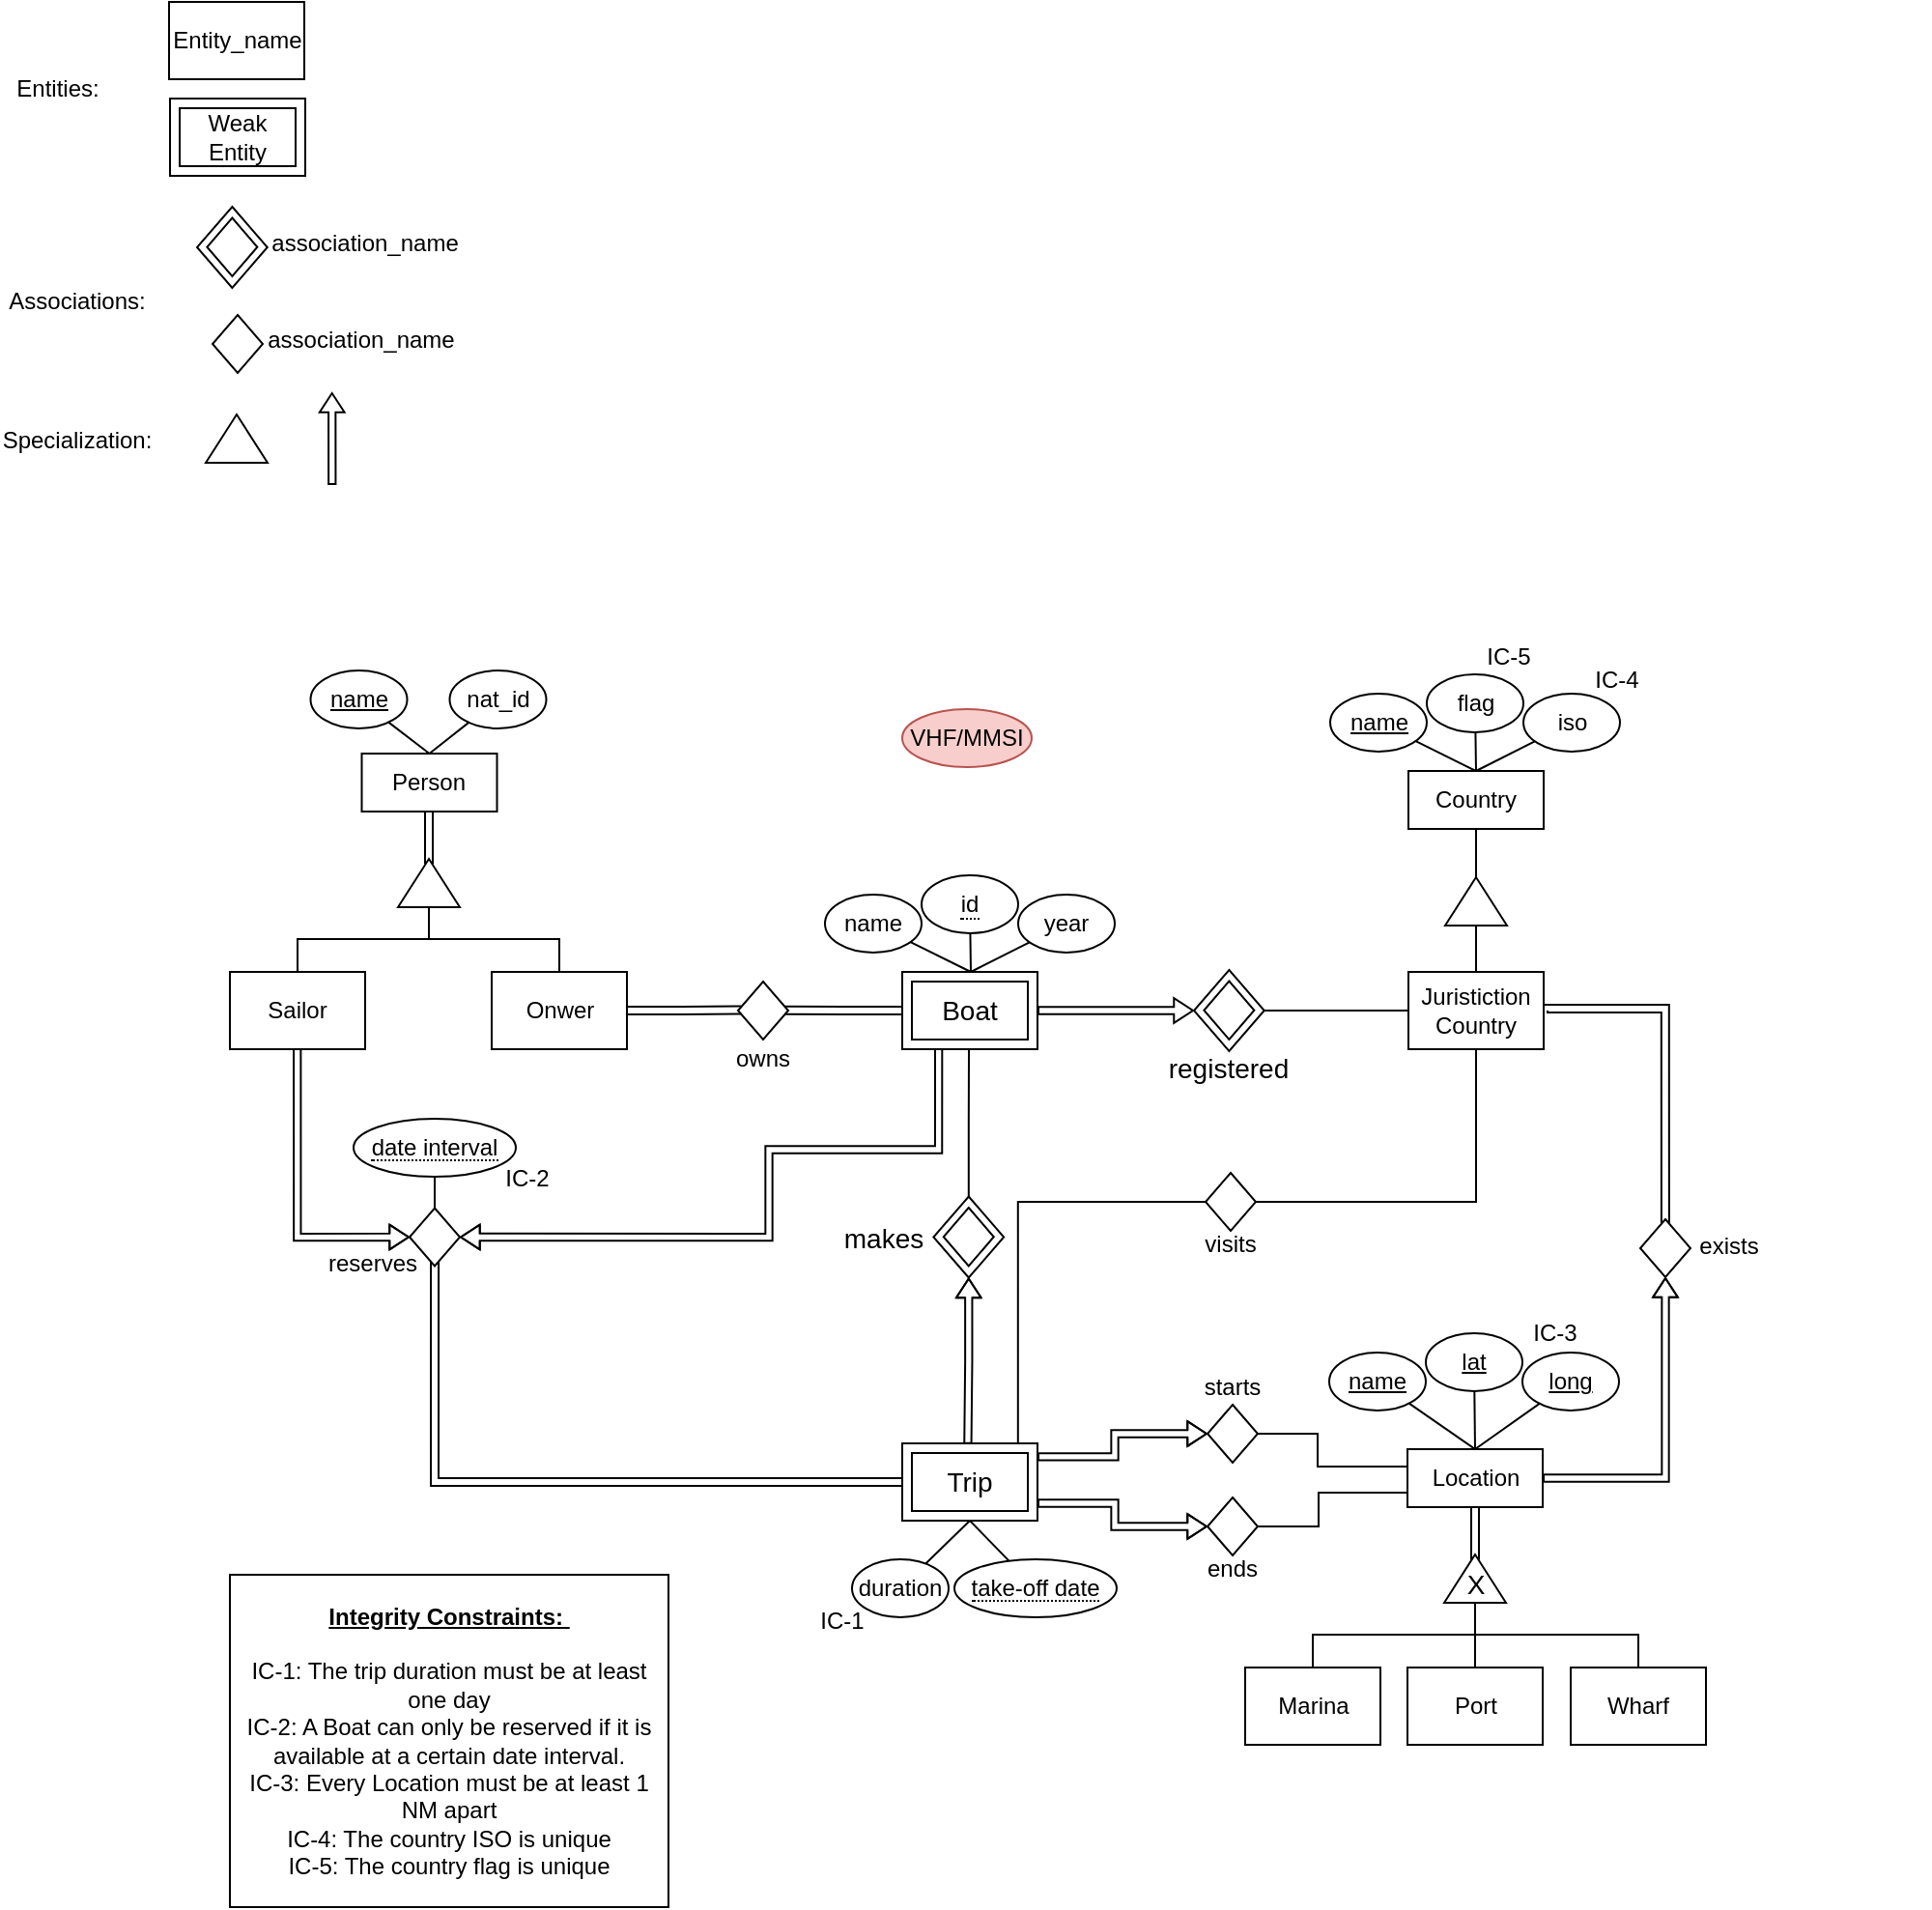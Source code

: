 <mxfile version="15.9.4" type="device"><diagram id="mtO8EmzBldFPsHvV7_26" name="EA-Model"><mxGraphModel dx="1980" dy="1777" grid="1" gridSize="4" guides="1" tooltips="1" connect="1" arrows="1" fold="1" page="1" pageScale="1" pageWidth="827" pageHeight="1169" math="0" shadow="0"><root><mxCell id="0"/><mxCell id="1" parent="0"/><mxCell id="zJxWmI2F3YD3vHhMLD6m-50" value="" style="group;rounded=1;" parent="1" vertex="1" connectable="0"><mxGeometry x="20.0" y="-30" width="130" height="36" as="geometry"/></mxCell><mxCell id="zJxWmI2F3YD3vHhMLD6m-48" value="" style="rhombus;whiteSpace=wrap;html=1;fillColor=none;container=0;rounded=0;" parent="zJxWmI2F3YD3vHhMLD6m-50" vertex="1"><mxGeometry y="2" width="26" height="30" as="geometry"/></mxCell><mxCell id="zJxWmI2F3YD3vHhMLD6m-49" value="association_name" style="text;html=1;strokeColor=none;fillColor=none;align=center;verticalAlign=middle;whiteSpace=wrap;rounded=0;container=0;" parent="zJxWmI2F3YD3vHhMLD6m-50" vertex="1"><mxGeometry x="24.0" width="106" height="30" as="geometry"/></mxCell><mxCell id="zJxWmI2F3YD3vHhMLD6m-51" value="" style="group" parent="1" vertex="1" connectable="0"><mxGeometry x="14.81" y="-85.75" width="135.19" height="47.5" as="geometry"/></mxCell><mxCell id="zJxWmI2F3YD3vHhMLD6m-42" value="" style="rhombus;whiteSpace=wrap;html=1;fillColor=none;container=0;" parent="zJxWmI2F3YD3vHhMLD6m-51" vertex="1"><mxGeometry x="-2.81" y="1.75" width="36.39" height="42" as="geometry"/></mxCell><mxCell id="zJxWmI2F3YD3vHhMLD6m-29" value="" style="rhombus;whiteSpace=wrap;html=1;fillColor=none;container=0;" parent="zJxWmI2F3YD3vHhMLD6m-51" vertex="1"><mxGeometry x="2.38" y="7.5" width="26" height="30.25" as="geometry"/></mxCell><mxCell id="zJxWmI2F3YD3vHhMLD6m-30" value="association_name" style="text;html=1;strokeColor=none;fillColor=none;align=center;verticalAlign=middle;whiteSpace=wrap;rounded=0;container=0;" parent="zJxWmI2F3YD3vHhMLD6m-51" vertex="1"><mxGeometry x="37.19" y="5.75" width="94" height="30" as="geometry"/></mxCell><mxCell id="zJxWmI2F3YD3vHhMLD6m-53" value="" style="triangle;whiteSpace=wrap;html=1;rotation=-90;" parent="1" vertex="1"><mxGeometry x="20" y="20" width="25" height="32" as="geometry"/></mxCell><mxCell id="zJxWmI2F3YD3vHhMLD6m-54" value="Specialization:" style="text;html=1;strokeColor=none;fillColor=none;align=center;verticalAlign=middle;whiteSpace=wrap;rounded=0;shadow=0;sketch=0;" parent="1" vertex="1"><mxGeometry x="-80" y="22" width="60" height="30" as="geometry"/></mxCell><mxCell id="zJxWmI2F3YD3vHhMLD6m-55" value="Associations:" style="text;html=1;strokeColor=none;fillColor=none;align=center;verticalAlign=middle;whiteSpace=wrap;rounded=0;shadow=0;sketch=0;" parent="1" vertex="1"><mxGeometry x="-80" y="-50" width="60" height="30" as="geometry"/></mxCell><mxCell id="zJxWmI2F3YD3vHhMLD6m-57" value="Entity_name" style="rounded=0;whiteSpace=wrap;html=1;fontColor=#000000;fillColor=default;strokeWidth=1;" parent="1" vertex="1"><mxGeometry x="-2.5" y="-190" width="70" height="40" as="geometry"/></mxCell><mxCell id="zJxWmI2F3YD3vHhMLD6m-60" value="" style="group" parent="1" vertex="1" connectable="0"><mxGeometry x="-2" y="-140" width="70" height="40" as="geometry"/></mxCell><mxCell id="zJxWmI2F3YD3vHhMLD6m-58" value="" style="rounded=0;whiteSpace=wrap;html=1;fontColor=#000000;fillColor=default;strokeWidth=1;" parent="zJxWmI2F3YD3vHhMLD6m-60" vertex="1"><mxGeometry width="70" height="40" as="geometry"/></mxCell><mxCell id="zJxWmI2F3YD3vHhMLD6m-59" value="&lt;span&gt;Weak&lt;br&gt;Entity&lt;br&gt;&lt;/span&gt;" style="rounded=0;whiteSpace=wrap;html=1;fontColor=#000000;fillColor=default;strokeWidth=1;" parent="zJxWmI2F3YD3vHhMLD6m-60" vertex="1"><mxGeometry x="5" y="5" width="60" height="30" as="geometry"/></mxCell><mxCell id="zJxWmI2F3YD3vHhMLD6m-61" value="Entities:" style="text;html=1;strokeColor=none;fillColor=none;align=center;verticalAlign=middle;whiteSpace=wrap;rounded=0;shadow=0;sketch=0;" parent="1" vertex="1"><mxGeometry x="-90" y="-160" width="60" height="30" as="geometry"/></mxCell><mxCell id="zJxWmI2F3YD3vHhMLD6m-65" value="" style="edgeStyle=orthogonalEdgeStyle;rounded=0;orthogonalLoop=1;jettySize=auto;html=1;fontColor=#000000;startArrow=block;startFill=0;endArrow=none;endFill=0;shape=flexArrow;endWidth=14.912;endSize=2.42;width=3.649;startSize=2.956;sourcePerimeterSpacing=0;startWidth=8.221;ignoreEdge=0;shadow=0;sketch=0;sourcePortConstraint=none;targetPortConstraint=none;orthogonal=0;anchorPointDirection=0;" parent="1" edge="1"><mxGeometry relative="1" as="geometry"><mxPoint x="81.85" y="12" as="sourcePoint"/><mxPoint x="81.86" y="60.0" as="targetPoint"/><Array as="points"><mxPoint x="81.6" y="59.9"/></Array></mxGeometry></mxCell><mxCell id="zJxWmI2F3YD3vHhMLD6m-106" value="" style="edgeStyle=orthogonalEdgeStyle;rounded=0;orthogonalLoop=1;jettySize=auto;html=1;fontColor=#000000;startArrow=block;startFill=0;endArrow=none;endFill=0;shape=flexArrow;endWidth=14.912;endSize=2.42;width=3.649;startSize=2.956;sourcePerimeterSpacing=0;startWidth=8.221;ignoreEdge=0;shadow=0;sketch=0;sourcePortConstraint=none;targetPortConstraint=none;orthogonal=0;anchorPointDirection=0;entryX=1;entryY=0.5;entryDx=0;entryDy=0;exitX=0.5;exitY=1;exitDx=0;exitDy=0;" parent="1" source="zJxWmI2F3YD3vHhMLD6m-108" target="zJxWmI2F3YD3vHhMLD6m-92" edge="1"><mxGeometry relative="1" as="geometry"><mxPoint x="772" y="486" as="sourcePoint"/><mxPoint x="772.011" y="609.0" as="targetPoint"/><Array as="points"><mxPoint x="772" y="482"/><mxPoint x="772" y="609"/></Array></mxGeometry></mxCell><mxCell id="zJxWmI2F3YD3vHhMLD6m-107" value="" style="group;rounded=1;shadow=0;sketch=0;strokeColor=none;strokeWidth=1;fillColor=none;gradientColor=none;" parent="1" vertex="1" connectable="0"><mxGeometry x="779" y="438" width="130" height="36" as="geometry"/></mxCell><mxCell id="zJxWmI2F3YD3vHhMLD6m-108" value="" style="rhombus;whiteSpace=wrap;html=1;fillColor=default;container=0;rounded=0;shadow=0;sketch=0;strokeColor=default;strokeWidth=1;" parent="zJxWmI2F3YD3vHhMLD6m-107" vertex="1"><mxGeometry x="-20" y="2" width="26" height="30" as="geometry"/></mxCell><mxCell id="zJxWmI2F3YD3vHhMLD6m-109" value="exists" style="text;html=1;strokeColor=none;fillColor=none;align=center;verticalAlign=middle;whiteSpace=wrap;rounded=0;container=0;shadow=0;sketch=0;" parent="zJxWmI2F3YD3vHhMLD6m-107" vertex="1"><mxGeometry x="-7" y="1" width="66" height="30" as="geometry"/></mxCell><mxCell id="zJxWmI2F3YD3vHhMLD6m-112" value="" style="edgeStyle=orthogonalEdgeStyle;rounded=0;orthogonalLoop=1;jettySize=auto;html=1;fontColor=#000000;startArrow=none;startFill=0;endArrow=none;endFill=0;shape=link;startSize=5;shadow=0;sketch=0;sourcePerimeterSpacing=0;entryX=1;entryY=0.5;entryDx=0;entryDy=0;exitX=0.498;exitY=0.063;exitDx=0;exitDy=0;exitPerimeter=0;" parent="1" source="zJxWmI2F3YD3vHhMLD6m-108" target="zJxWmI2F3YD3vHhMLD6m-33" edge="1"><mxGeometry relative="1" as="geometry"><mxPoint x="772" y="438" as="sourcePoint"/><mxPoint x="718" y="366" as="targetPoint"/><Array as="points"><mxPoint x="772" y="331"/></Array></mxGeometry></mxCell><mxCell id="zJxWmI2F3YD3vHhMLD6m-115" value="" style="group" parent="1" vertex="1" connectable="0"><mxGeometry x="554.5" y="499" width="238.5" height="213" as="geometry"/></mxCell><mxCell id="zJxWmI2F3YD3vHhMLD6m-95" value="" style="group" parent="zJxWmI2F3YD3vHhMLD6m-115" vertex="1" connectable="0"><mxGeometry x="43.5" width="172" height="90" as="geometry"/></mxCell><mxCell id="zJxWmI2F3YD3vHhMLD6m-89" value="&lt;u&gt;long&lt;/u&gt;" style="ellipse;whiteSpace=wrap;html=1;" parent="zJxWmI2F3YD3vHhMLD6m-95" vertex="1"><mxGeometry x="100" y="10" width="50" height="30" as="geometry"/></mxCell><mxCell id="zJxWmI2F3YD3vHhMLD6m-91" value="&lt;u&gt;lat&lt;/u&gt;" style="ellipse;whiteSpace=wrap;html=1;" parent="zJxWmI2F3YD3vHhMLD6m-95" vertex="1"><mxGeometry x="50" width="50" height="30" as="geometry"/></mxCell><mxCell id="zJxWmI2F3YD3vHhMLD6m-92" value="Location" style="rounded=0;whiteSpace=wrap;html=1;" parent="zJxWmI2F3YD3vHhMLD6m-95" vertex="1"><mxGeometry x="40.5" y="60" width="70" height="30" as="geometry"/></mxCell><mxCell id="zJxWmI2F3YD3vHhMLD6m-88" style="edgeStyle=none;rounded=0;orthogonalLoop=1;jettySize=auto;html=1;entryX=0.5;entryY=0;entryDx=0;entryDy=0;endArrow=none;endFill=0;" parent="zJxWmI2F3YD3vHhMLD6m-95" source="zJxWmI2F3YD3vHhMLD6m-89" target="zJxWmI2F3YD3vHhMLD6m-92" edge="1"><mxGeometry relative="1" as="geometry"/></mxCell><mxCell id="zJxWmI2F3YD3vHhMLD6m-90" style="edgeStyle=none;rounded=0;orthogonalLoop=1;jettySize=auto;html=1;entryX=0.5;entryY=0;entryDx=0;entryDy=0;endArrow=none;endFill=0;" parent="zJxWmI2F3YD3vHhMLD6m-95" source="zJxWmI2F3YD3vHhMLD6m-91" target="zJxWmI2F3YD3vHhMLD6m-92" edge="1"><mxGeometry relative="1" as="geometry"/></mxCell><mxCell id="zJxWmI2F3YD3vHhMLD6m-93" style="rounded=0;orthogonalLoop=1;jettySize=auto;html=1;endArrow=none;endFill=0;entryX=0.5;entryY=0;entryDx=0;entryDy=0;" parent="zJxWmI2F3YD3vHhMLD6m-95" source="zJxWmI2F3YD3vHhMLD6m-94" target="zJxWmI2F3YD3vHhMLD6m-92" edge="1"><mxGeometry relative="1" as="geometry"/></mxCell><mxCell id="zJxWmI2F3YD3vHhMLD6m-94" value="&lt;u&gt;name&lt;/u&gt;" style="ellipse;whiteSpace=wrap;html=1;" parent="zJxWmI2F3YD3vHhMLD6m-95" vertex="1"><mxGeometry y="10" width="50" height="30" as="geometry"/></mxCell><mxCell id="zJxWmI2F3YD3vHhMLD6m-110" value="" style="group" parent="zJxWmI2F3YD3vHhMLD6m-95" vertex="1" connectable="0"><mxGeometry x="0.5" y="-341" width="171.5" height="194" as="geometry"/></mxCell><mxCell id="zJxWmI2F3YD3vHhMLD6m-23" value="" style="triangle;whiteSpace=wrap;html=1;rotation=-90;" parent="zJxWmI2F3YD3vHhMLD6m-110" vertex="1"><mxGeometry x="63" y="101.5" width="25" height="32" as="geometry"/></mxCell><mxCell id="zJxWmI2F3YD3vHhMLD6m-33" value="Juristiction Country" style="rounded=0;whiteSpace=wrap;html=1;fontColor=#000000;fillColor=default;allowArrows=1;" parent="zJxWmI2F3YD3vHhMLD6m-110" vertex="1"><mxGeometry x="40.5" y="154" width="70" height="40" as="geometry"/></mxCell><mxCell id="zJxWmI2F3YD3vHhMLD6m-79" style="edgeStyle=none;rounded=0;sketch=0;orthogonalLoop=1;jettySize=auto;html=1;shadow=0;startArrow=none;startFill=0;endArrow=none;endFill=0;sourcePerimeterSpacing=0;" parent="zJxWmI2F3YD3vHhMLD6m-110" source="zJxWmI2F3YD3vHhMLD6m-23" target="zJxWmI2F3YD3vHhMLD6m-33" edge="1"><mxGeometry relative="1" as="geometry"/></mxCell><mxCell id="zJxWmI2F3YD3vHhMLD6m-98" value="" style="group" parent="zJxWmI2F3YD3vHhMLD6m-110" vertex="1" connectable="0"><mxGeometry width="171.5" height="80" as="geometry"/></mxCell><mxCell id="zJxWmI2F3YD3vHhMLD6m-24" value="iso" style="ellipse;whiteSpace=wrap;html=1;" parent="zJxWmI2F3YD3vHhMLD6m-98" vertex="1"><mxGeometry x="100" y="10" width="50" height="30" as="geometry"/></mxCell><mxCell id="zJxWmI2F3YD3vHhMLD6m-25" value="flag" style="ellipse;whiteSpace=wrap;html=1;" parent="zJxWmI2F3YD3vHhMLD6m-98" vertex="1"><mxGeometry x="50" width="50" height="30" as="geometry"/></mxCell><mxCell id="zJxWmI2F3YD3vHhMLD6m-26" value="Country" style="rounded=0;whiteSpace=wrap;html=1;" parent="zJxWmI2F3YD3vHhMLD6m-98" vertex="1"><mxGeometry x="40.5" y="50" width="70" height="30" as="geometry"/></mxCell><mxCell id="zJxWmI2F3YD3vHhMLD6m-38" style="edgeStyle=none;rounded=0;orthogonalLoop=1;jettySize=auto;html=1;entryX=0.5;entryY=0;entryDx=0;entryDy=0;endArrow=none;endFill=0;" parent="zJxWmI2F3YD3vHhMLD6m-98" source="zJxWmI2F3YD3vHhMLD6m-24" target="zJxWmI2F3YD3vHhMLD6m-26" edge="1"><mxGeometry relative="1" as="geometry"/></mxCell><mxCell id="zJxWmI2F3YD3vHhMLD6m-37" style="edgeStyle=none;rounded=0;orthogonalLoop=1;jettySize=auto;html=1;entryX=0.5;entryY=0;entryDx=0;entryDy=0;endArrow=none;endFill=0;" parent="zJxWmI2F3YD3vHhMLD6m-98" source="zJxWmI2F3YD3vHhMLD6m-25" target="zJxWmI2F3YD3vHhMLD6m-26" edge="1"><mxGeometry relative="1" as="geometry"/></mxCell><mxCell id="zJxWmI2F3YD3vHhMLD6m-36" style="rounded=0;orthogonalLoop=1;jettySize=auto;html=1;endArrow=none;endFill=0;entryX=0.5;entryY=0;entryDx=0;entryDy=0;" parent="zJxWmI2F3YD3vHhMLD6m-98" source="zJxWmI2F3YD3vHhMLD6m-34" target="zJxWmI2F3YD3vHhMLD6m-26" edge="1"><mxGeometry relative="1" as="geometry"/></mxCell><mxCell id="zJxWmI2F3YD3vHhMLD6m-34" value="&lt;u&gt;name&lt;/u&gt;" style="ellipse;whiteSpace=wrap;html=1;" parent="zJxWmI2F3YD3vHhMLD6m-98" vertex="1"><mxGeometry y="10" width="50" height="30" as="geometry"/></mxCell><mxCell id="T82zshx75YJD7q8zzaBY-8" value="IC-4" style="text;html=1;strokeColor=none;fillColor=none;align=center;verticalAlign=middle;whiteSpace=wrap;rounded=0;fontColor=#000000;" vertex="1" parent="zJxWmI2F3YD3vHhMLD6m-98"><mxGeometry x="125.5" y="-12" width="46" height="30" as="geometry"/></mxCell><mxCell id="zJxWmI2F3YD3vHhMLD6m-22" style="edgeStyle=orthogonalEdgeStyle;rounded=0;orthogonalLoop=1;jettySize=auto;html=1;exitX=1;exitY=0.5;exitDx=0;exitDy=0;fontColor=#000000;startArrow=none;startFill=0;endArrow=none;endFill=0;" parent="zJxWmI2F3YD3vHhMLD6m-110" source="zJxWmI2F3YD3vHhMLD6m-23" target="zJxWmI2F3YD3vHhMLD6m-26" edge="1"><mxGeometry relative="1" as="geometry"/></mxCell><mxCell id="zJxWmI2F3YD3vHhMLD6m-2" value="IC-3" style="text;html=1;strokeColor=none;fillColor=none;align=center;verticalAlign=middle;whiteSpace=wrap;rounded=0;fontColor=#000000;" parent="zJxWmI2F3YD3vHhMLD6m-95" vertex="1"><mxGeometry x="94" y="-15" width="46" height="30" as="geometry"/></mxCell><mxCell id="zJxWmI2F3YD3vHhMLD6m-99" value="Marina" style="rounded=0;whiteSpace=wrap;html=1;fontColor=#000000;fillColor=default;strokeWidth=1;shadow=0;sketch=0;" parent="zJxWmI2F3YD3vHhMLD6m-115" vertex="1"><mxGeometry y="173" width="70" height="40" as="geometry"/></mxCell><mxCell id="zJxWmI2F3YD3vHhMLD6m-100" value="Port" style="rounded=0;whiteSpace=wrap;html=1;fontColor=#000000;fillColor=default;strokeWidth=1;shadow=0;sketch=0;" parent="zJxWmI2F3YD3vHhMLD6m-115" vertex="1"><mxGeometry x="84" y="173" width="70" height="40" as="geometry"/></mxCell><mxCell id="zJxWmI2F3YD3vHhMLD6m-101" value="Wharf" style="rounded=0;whiteSpace=wrap;html=1;fontColor=#000000;fillColor=default;strokeWidth=1;shadow=0;sketch=0;" parent="zJxWmI2F3YD3vHhMLD6m-115" vertex="1"><mxGeometry x="168.5" y="173" width="70" height="40" as="geometry"/></mxCell><mxCell id="zJxWmI2F3YD3vHhMLD6m-114" value="" style="group" parent="zJxWmI2F3YD3vHhMLD6m-115" vertex="1" connectable="0"><mxGeometry x="89" y="114.5" width="60" height="30.5" as="geometry"/></mxCell><mxCell id="zJxWmI2F3YD3vHhMLD6m-96" value="&lt;p style=&quot;line-height: 0&quot;&gt;&lt;br&gt;&lt;/p&gt;" style="triangle;whiteSpace=wrap;html=1;rotation=-90;rounded=0;shadow=0;sketch=0;strokeWidth=1;fillColor=default;gradientColor=none;strokeColor=default;portConstraintRotation=1;snapToPoint=1;" parent="zJxWmI2F3YD3vHhMLD6m-114" vertex="1"><mxGeometry x="17.5" y="-3.5" width="25" height="32" as="geometry"/></mxCell><mxCell id="zJxWmI2F3YD3vHhMLD6m-113" value="&lt;font style=&quot;font-size: 14px&quot;&gt;X&lt;/font&gt;" style="text;html=1;strokeColor=none;fillColor=none;align=center;verticalAlign=middle;whiteSpace=wrap;rounded=0;shadow=0;sketch=0;" parent="zJxWmI2F3YD3vHhMLD6m-114" vertex="1"><mxGeometry y="0.5" width="60" height="30" as="geometry"/></mxCell><mxCell id="zJxWmI2F3YD3vHhMLD6m-10" style="edgeStyle=orthogonalEdgeStyle;rounded=0;orthogonalLoop=1;jettySize=auto;html=1;exitX=0.888;exitY=0.5;exitDx=0;exitDy=0;entryX=0.5;entryY=1;entryDx=0;entryDy=0;fontColor=#000000;startArrow=none;startFill=0;endArrow=none;endFill=0;shape=link;exitPerimeter=0;" parent="zJxWmI2F3YD3vHhMLD6m-115" source="zJxWmI2F3YD3vHhMLD6m-96" target="zJxWmI2F3YD3vHhMLD6m-92" edge="1"><mxGeometry relative="1" as="geometry"><mxPoint x="118.5" y="152.5" as="sourcePoint"/><mxPoint x="121.5" y="90" as="targetPoint"/></mxGeometry></mxCell><mxCell id="zJxWmI2F3YD3vHhMLD6m-105" style="edgeStyle=orthogonalEdgeStyle;rounded=0;sketch=0;orthogonalLoop=1;jettySize=auto;html=1;shadow=0;startArrow=none;startFill=0;endArrow=none;endFill=0;sourcePerimeterSpacing=0;entryX=0;entryY=0.5;entryDx=0;entryDy=0;" parent="zJxWmI2F3YD3vHhMLD6m-115" source="zJxWmI2F3YD3vHhMLD6m-99" target="zJxWmI2F3YD3vHhMLD6m-96" edge="1"><mxGeometry relative="1" as="geometry"><mxPoint x="115.5" y="144" as="targetPoint"/><Array as="points"><mxPoint x="35.5" y="156"/><mxPoint x="119.5" y="156"/></Array></mxGeometry></mxCell><mxCell id="zJxWmI2F3YD3vHhMLD6m-103" style="edgeStyle=none;rounded=0;sketch=0;orthogonalLoop=1;jettySize=auto;html=1;shadow=0;startArrow=none;startFill=0;endArrow=none;endFill=0;sourcePerimeterSpacing=0;entryX=0.5;entryY=0;entryDx=0;entryDy=0;exitX=0;exitY=0.5;exitDx=0;exitDy=0;" parent="zJxWmI2F3YD3vHhMLD6m-115" source="zJxWmI2F3YD3vHhMLD6m-96" target="zJxWmI2F3YD3vHhMLD6m-100" edge="1"><mxGeometry relative="1" as="geometry"><mxPoint x="117.786" y="139.381" as="sourcePoint"/><mxPoint x="119.5" y="156" as="targetPoint"/></mxGeometry></mxCell><mxCell id="zJxWmI2F3YD3vHhMLD6m-104" style="edgeStyle=orthogonalEdgeStyle;rounded=0;sketch=0;orthogonalLoop=1;jettySize=auto;html=1;entryX=0;entryY=0.5;entryDx=0;entryDy=0;shadow=0;startArrow=none;startFill=0;endArrow=none;endFill=0;sourcePerimeterSpacing=0;" parent="zJxWmI2F3YD3vHhMLD6m-115" source="zJxWmI2F3YD3vHhMLD6m-101" target="zJxWmI2F3YD3vHhMLD6m-96" edge="1"><mxGeometry relative="1" as="geometry"><Array as="points"><mxPoint x="203.5" y="156"/><mxPoint x="119.5" y="156"/></Array></mxGeometry></mxCell><mxCell id="zJxWmI2F3YD3vHhMLD6m-163" value="" style="edgeStyle=orthogonalEdgeStyle;rounded=0;orthogonalLoop=1;jettySize=auto;html=1;fontColor=#000000;startArrow=block;startFill=0;endArrow=none;endFill=0;shape=flexArrow;endWidth=14.912;endSize=2.42;width=3.649;startSize=2.956;sourcePerimeterSpacing=0;startWidth=8.221;ignoreEdge=0;shadow=0;sketch=0;sourcePortConstraint=none;targetPortConstraint=none;orthogonal=0;anchorPointDirection=0;fontSize=14;entryX=1;entryY=0.5;entryDx=0;entryDy=0;exitX=0;exitY=0.5;exitDx=0;exitDy=0;" parent="1" source="zJxWmI2F3YD3vHhMLD6m-165" target="zJxWmI2F3YD3vHhMLD6m-155" edge="1"><mxGeometry relative="1" as="geometry"><mxPoint x="520" y="332" as="sourcePoint"/><mxPoint x="502.021" y="356.0" as="targetPoint"/><Array as="points"/></mxGeometry></mxCell><mxCell id="zJxWmI2F3YD3vHhMLD6m-169" value="" style="group" parent="1" vertex="1" connectable="0"><mxGeometry x="495" y="311" width="94.0" height="66" as="geometry"/></mxCell><mxCell id="zJxWmI2F3YD3vHhMLD6m-165" value="" style="rhombus;whiteSpace=wrap;html=1;fillColor=none;container=0;rounded=0;shadow=0;sketch=0;fontSize=14;strokeColor=default;strokeWidth=1;" parent="zJxWmI2F3YD3vHhMLD6m-169" vertex="1"><mxGeometry x="33" width="36.39" height="42" as="geometry"/></mxCell><mxCell id="zJxWmI2F3YD3vHhMLD6m-166" value="" style="rhombus;whiteSpace=wrap;html=1;fillColor=none;container=0;rounded=0;shadow=0;sketch=0;fontSize=14;strokeColor=default;strokeWidth=1;" parent="zJxWmI2F3YD3vHhMLD6m-169" vertex="1"><mxGeometry x="38.19" y="5.75" width="26" height="30.25" as="geometry"/></mxCell><mxCell id="zJxWmI2F3YD3vHhMLD6m-167" value="registered" style="text;html=1;strokeColor=none;fillColor=none;align=center;verticalAlign=middle;whiteSpace=wrap;rounded=0;container=0;shadow=0;sketch=0;fontSize=14;" parent="zJxWmI2F3YD3vHhMLD6m-169" vertex="1"><mxGeometry x="4.19" y="36" width="94" height="30" as="geometry"/></mxCell><mxCell id="zJxWmI2F3YD3vHhMLD6m-173" value="" style="edgeStyle=orthogonalEdgeStyle;rounded=0;sketch=0;orthogonalLoop=1;jettySize=auto;html=1;shadow=0;fontSize=14;startArrow=none;startFill=0;endArrow=none;endFill=0;sourcePerimeterSpacing=0;entryX=1;entryY=0.5;entryDx=0;entryDy=0;" parent="1" source="zJxWmI2F3YD3vHhMLD6m-33" target="zJxWmI2F3YD3vHhMLD6m-165" edge="1"><mxGeometry relative="1" as="geometry"/></mxCell><mxCell id="zJxWmI2F3YD3vHhMLD6m-174" value="" style="group;rounded=0;shadow=0;sketch=0;fontSize=14;strokeColor=default;strokeWidth=1;fillColor=none;gradientColor=none;" parent="1" vertex="1" connectable="0"><mxGeometry x="377" y="556" width="70" height="40" as="geometry"/></mxCell><mxCell id="zJxWmI2F3YD3vHhMLD6m-175" value="" style="rounded=0;whiteSpace=wrap;html=1;fontColor=#000000;fillColor=default;strokeWidth=1;shadow=0;sketch=0;fontSize=14;" parent="zJxWmI2F3YD3vHhMLD6m-174" vertex="1"><mxGeometry width="70" height="40" as="geometry"/></mxCell><mxCell id="zJxWmI2F3YD3vHhMLD6m-176" value="&lt;span&gt;Trip&lt;br&gt;&lt;/span&gt;" style="rounded=0;whiteSpace=wrap;html=1;fontColor=#000000;fillColor=default;strokeWidth=1;shadow=0;sketch=0;fontSize=14;" parent="zJxWmI2F3YD3vHhMLD6m-174" vertex="1"><mxGeometry x="5" y="5" width="60" height="30" as="geometry"/></mxCell><mxCell id="xn7g9iZV4RgTC4gJWkwB-16" value="" style="edgeStyle=orthogonalEdgeStyle;rounded=0;orthogonalLoop=1;jettySize=auto;html=1;fontColor=#000000;startArrow=block;startFill=0;endArrow=none;endFill=0;shape=flexArrow;endWidth=14.912;endSize=2.42;width=3.649;startSize=2.956;sourcePerimeterSpacing=0;startWidth=8.221;ignoreEdge=0;shadow=0;sketch=0;sourcePortConstraint=none;targetPortConstraint=none;orthogonal=0;anchorPointDirection=0;entryX=1;entryY=0.198;entryDx=0;entryDy=0;entryPerimeter=0;exitX=0;exitY=0.5;exitDx=0;exitDy=0;" parent="zJxWmI2F3YD3vHhMLD6m-174" source="xn7g9iZV4RgTC4gJWkwB-7" edge="1"><mxGeometry relative="1" as="geometry"><mxPoint x="149" y="43.09" as="sourcePoint"/><mxPoint x="70" y="31.01" as="targetPoint"/><Array as="points"><mxPoint x="110" y="43"/><mxPoint x="110" y="31"/></Array></mxGeometry></mxCell><mxCell id="zJxWmI2F3YD3vHhMLD6m-177" value="" style="group" parent="1" vertex="1" connectable="0"><mxGeometry x="337" y="262" width="150" height="90" as="geometry"/></mxCell><mxCell id="zJxWmI2F3YD3vHhMLD6m-154" value="" style="group;rounded=0;shadow=0;sketch=0;fontSize=14;strokeColor=default;strokeWidth=1;fillColor=default;gradientColor=none;" parent="zJxWmI2F3YD3vHhMLD6m-177" vertex="1" connectable="0"><mxGeometry x="40" y="50" width="70" height="40" as="geometry"/></mxCell><mxCell id="zJxWmI2F3YD3vHhMLD6m-155" value="" style="rounded=0;whiteSpace=wrap;html=1;fontColor=#000000;fillColor=default;strokeWidth=1;shadow=0;sketch=0;fontSize=14;" parent="zJxWmI2F3YD3vHhMLD6m-154" vertex="1"><mxGeometry width="70" height="40" as="geometry"/></mxCell><mxCell id="zJxWmI2F3YD3vHhMLD6m-156" value="&lt;span&gt;Boat&lt;br&gt;&lt;/span&gt;" style="rounded=0;whiteSpace=wrap;html=1;fontColor=#000000;fillColor=default;strokeWidth=1;shadow=0;sketch=0;fontSize=14;" parent="zJxWmI2F3YD3vHhMLD6m-154" vertex="1"><mxGeometry x="5" y="5" width="60" height="30" as="geometry"/></mxCell><mxCell id="zJxWmI2F3YD3vHhMLD6m-157" value="year" style="ellipse;whiteSpace=wrap;html=1;" parent="zJxWmI2F3YD3vHhMLD6m-177" vertex="1"><mxGeometry x="100" y="10" width="50" height="30" as="geometry"/></mxCell><mxCell id="zJxWmI2F3YD3vHhMLD6m-158" value="&lt;div style=&quot;border-bottom: 1px dotted black&quot;&gt;id&lt;/div&gt;" style="ellipse;whiteSpace=wrap;html=1;" parent="zJxWmI2F3YD3vHhMLD6m-177" vertex="1"><mxGeometry x="50" width="50" height="30" as="geometry"/></mxCell><mxCell id="zJxWmI2F3YD3vHhMLD6m-159" style="edgeStyle=none;rounded=0;orthogonalLoop=1;jettySize=auto;html=1;entryX=0.5;entryY=0;entryDx=0;entryDy=0;endArrow=none;endFill=0;" parent="zJxWmI2F3YD3vHhMLD6m-177" source="zJxWmI2F3YD3vHhMLD6m-157" edge="1"><mxGeometry relative="1" as="geometry"><mxPoint x="75.5" y="50.0" as="targetPoint"/></mxGeometry></mxCell><mxCell id="zJxWmI2F3YD3vHhMLD6m-160" style="edgeStyle=none;rounded=0;orthogonalLoop=1;jettySize=auto;html=1;entryX=0.5;entryY=0;entryDx=0;entryDy=0;endArrow=none;endFill=0;" parent="zJxWmI2F3YD3vHhMLD6m-177" source="zJxWmI2F3YD3vHhMLD6m-158" edge="1"><mxGeometry relative="1" as="geometry"><mxPoint x="75.5" y="50.0" as="targetPoint"/></mxGeometry></mxCell><mxCell id="zJxWmI2F3YD3vHhMLD6m-161" style="rounded=0;orthogonalLoop=1;jettySize=auto;html=1;endArrow=none;endFill=0;entryX=0.5;entryY=0;entryDx=0;entryDy=0;" parent="zJxWmI2F3YD3vHhMLD6m-177" source="zJxWmI2F3YD3vHhMLD6m-162" edge="1"><mxGeometry relative="1" as="geometry"><mxPoint x="75.5" y="50.0" as="targetPoint"/></mxGeometry></mxCell><mxCell id="zJxWmI2F3YD3vHhMLD6m-162" value="name" style="ellipse;whiteSpace=wrap;html=1;" parent="zJxWmI2F3YD3vHhMLD6m-177" vertex="1"><mxGeometry y="10" width="50" height="30" as="geometry"/></mxCell><mxCell id="zJxWmI2F3YD3vHhMLD6m-178" value="" style="group;rounded=0;shadow=0;sketch=0;fontSize=14;strokeColor=none;strokeWidth=1;fillColor=none;gradientColor=none;" parent="1" vertex="1" connectable="0"><mxGeometry x="382.0" y="426.5" width="135.19" height="47.5" as="geometry"/></mxCell><mxCell id="zJxWmI2F3YD3vHhMLD6m-179" value="" style="rhombus;whiteSpace=wrap;html=1;fillColor=none;container=0;rounded=0;shadow=0;sketch=0;fontSize=14;strokeColor=default;strokeWidth=1;" parent="zJxWmI2F3YD3vHhMLD6m-178" vertex="1"><mxGeometry x="11.19" y="1.75" width="36.39" height="42" as="geometry"/></mxCell><mxCell id="zJxWmI2F3YD3vHhMLD6m-180" value="" style="rhombus;whiteSpace=wrap;html=1;fillColor=none;container=0;rounded=0;shadow=0;sketch=0;fontSize=14;strokeColor=default;strokeWidth=1;" parent="zJxWmI2F3YD3vHhMLD6m-178" vertex="1"><mxGeometry x="16.38" y="7.5" width="26" height="30.25" as="geometry"/></mxCell><mxCell id="zJxWmI2F3YD3vHhMLD6m-182" value="" style="edgeStyle=orthogonalEdgeStyle;rounded=0;orthogonalLoop=1;jettySize=auto;html=1;fontColor=#000000;startArrow=block;startFill=0;endArrow=none;endFill=0;shape=flexArrow;endWidth=14.912;endSize=2.42;width=3.649;startSize=2.956;sourcePerimeterSpacing=0;startWidth=8.221;ignoreEdge=0;shadow=0;sketch=0;sourcePortConstraint=none;targetPortConstraint=none;orthogonal=0;anchorPointDirection=0;fontSize=14;exitX=0.5;exitY=1;exitDx=0;exitDy=0;entryX=0.285;entryY=0.009;entryDx=0;entryDy=0;entryPerimeter=0;" parent="1" source="zJxWmI2F3YD3vHhMLD6m-179" edge="1"><mxGeometry relative="1" as="geometry"><mxPoint x="410.771" y="502" as="sourcePoint"/><mxPoint x="410.95" y="556.36" as="targetPoint"/><Array as="points"/></mxGeometry></mxCell><mxCell id="zJxWmI2F3YD3vHhMLD6m-183" value="" style="edgeStyle=orthogonalEdgeStyle;rounded=0;sketch=0;orthogonalLoop=1;jettySize=auto;html=1;shadow=0;fontSize=14;startArrow=none;startFill=0;endArrow=none;endFill=0;sourcePerimeterSpacing=0;entryX=0.293;entryY=0.997;entryDx=0;entryDy=0;entryPerimeter=0;" parent="1" source="zJxWmI2F3YD3vHhMLD6m-179" edge="1"><mxGeometry relative="1" as="geometry"><mxPoint x="411.51" y="351.88" as="targetPoint"/></mxGeometry></mxCell><mxCell id="xn7g9iZV4RgTC4gJWkwB-4" value="" style="group" parent="1" vertex="1" connectable="0"><mxGeometry x="524" y="512" width="48" height="54" as="geometry"/></mxCell><mxCell id="xn7g9iZV4RgTC4gJWkwB-3" value="starts" style="text;html=1;strokeColor=none;fillColor=none;align=center;verticalAlign=middle;whiteSpace=wrap;rounded=0;container=0;" parent="xn7g9iZV4RgTC4gJWkwB-4" vertex="1"><mxGeometry width="48" height="30" as="geometry"/></mxCell><mxCell id="xn7g9iZV4RgTC4gJWkwB-2" value="" style="rhombus;whiteSpace=wrap;html=1;fillColor=none;container=0;rounded=0;" parent="xn7g9iZV4RgTC4gJWkwB-4" vertex="1"><mxGeometry x="11" y="24" width="26" height="30" as="geometry"/></mxCell><mxCell id="xn7g9iZV4RgTC4gJWkwB-10" value="" style="edgeStyle=orthogonalEdgeStyle;rounded=0;orthogonalLoop=1;jettySize=auto;html=1;fontColor=#000000;startArrow=block;startFill=0;endArrow=none;endFill=0;shape=flexArrow;endWidth=14.912;endSize=2.42;width=3.649;startSize=2.956;sourcePerimeterSpacing=0;startWidth=8.221;ignoreEdge=0;shadow=0;sketch=0;sourcePortConstraint=none;targetPortConstraint=none;orthogonal=0;anchorPointDirection=0;entryX=1;entryY=0.198;entryDx=0;entryDy=0;entryPerimeter=0;exitX=0;exitY=0.5;exitDx=0;exitDy=0;" parent="1" source="xn7g9iZV4RgTC4gJWkwB-2" edge="1"><mxGeometry relative="1" as="geometry"><mxPoint x="526" y="551" as="sourcePoint"/><mxPoint x="447" y="562.92" as="targetPoint"/><Array as="points"><mxPoint x="487" y="551"/><mxPoint x="487" y="563"/></Array></mxGeometry></mxCell><mxCell id="xn7g9iZV4RgTC4gJWkwB-17" value="" style="group" parent="1" vertex="1" connectable="0"><mxGeometry x="524" y="584" width="48" height="52" as="geometry"/></mxCell><mxCell id="xn7g9iZV4RgTC4gJWkwB-6" value="ends" style="text;html=1;strokeColor=none;fillColor=none;align=center;verticalAlign=middle;whiteSpace=wrap;rounded=0;container=0;" parent="xn7g9iZV4RgTC4gJWkwB-17" vertex="1"><mxGeometry y="22" width="48" height="30" as="geometry"/></mxCell><mxCell id="xn7g9iZV4RgTC4gJWkwB-7" value="" style="rhombus;whiteSpace=wrap;html=1;fillColor=none;container=0;rounded=0;" parent="xn7g9iZV4RgTC4gJWkwB-17" vertex="1"><mxGeometry x="11" width="26" height="30" as="geometry"/></mxCell><mxCell id="xn7g9iZV4RgTC4gJWkwB-18" value="" style="edgeStyle=orthogonalEdgeStyle;rounded=0;orthogonalLoop=1;jettySize=auto;html=1;fontColor=#000000;startArrow=none;startFill=0;endArrow=none;endFill=0;entryX=1;entryY=0.5;entryDx=0;entryDy=0;" parent="1" target="xn7g9iZV4RgTC4gJWkwB-2" edge="1"><mxGeometry relative="1" as="geometry"><mxPoint x="636" y="568" as="sourcePoint"/><mxPoint x="592.26" y="558" as="targetPoint"/><Array as="points"><mxPoint x="639" y="568"/><mxPoint x="592" y="568"/><mxPoint x="592" y="551"/></Array></mxGeometry></mxCell><mxCell id="xn7g9iZV4RgTC4gJWkwB-19" value="" style="edgeStyle=orthogonalEdgeStyle;rounded=0;orthogonalLoop=1;jettySize=auto;html=1;fontColor=#000000;startArrow=none;startFill=0;endArrow=none;endFill=0;entryX=1;entryY=0.5;entryDx=0;entryDy=0;exitX=0;exitY=0.75;exitDx=0;exitDy=0;" parent="1" source="zJxWmI2F3YD3vHhMLD6m-92" target="xn7g9iZV4RgTC4gJWkwB-7" edge="1"><mxGeometry relative="1" as="geometry"><mxPoint x="634" y="582" as="sourcePoint"/><mxPoint x="598.26" y="600" as="targetPoint"/><Array as="points"><mxPoint x="592.5" y="582"/><mxPoint x="592.5" y="599"/></Array></mxGeometry></mxCell><mxCell id="xn7g9iZV4RgTC4gJWkwB-26" value="" style="edgeStyle=none;rounded=0;orthogonalLoop=1;jettySize=auto;html=1;endArrow=none;endFill=0;entryX=0.5;entryY=1;entryDx=0;entryDy=0;" parent="1" source="xn7g9iZV4RgTC4gJWkwB-23" target="zJxWmI2F3YD3vHhMLD6m-175" edge="1"><mxGeometry relative="1" as="geometry"/></mxCell><mxCell id="xn7g9iZV4RgTC4gJWkwB-23" value="&lt;div style=&quot;border-bottom: 1px dotted black ; line-height: 1&quot;&gt;take-off date&lt;/div&gt;" style="ellipse;whiteSpace=wrap;html=1;container=0;" parent="1" vertex="1"><mxGeometry x="404" y="616" width="84" height="30" as="geometry"/></mxCell><mxCell id="xn7g9iZV4RgTC4gJWkwB-25" value="" style="rounded=0;orthogonalLoop=1;jettySize=auto;html=1;endArrow=none;endFill=0;entryX=0.5;entryY=1;entryDx=0;entryDy=0;" parent="1" source="xn7g9iZV4RgTC4gJWkwB-24" target="zJxWmI2F3YD3vHhMLD6m-175" edge="1"><mxGeometry relative="1" as="geometry"/></mxCell><mxCell id="xn7g9iZV4RgTC4gJWkwB-24" value="duration" style="ellipse;whiteSpace=wrap;html=1;container=0;" parent="1" vertex="1"><mxGeometry x="351" y="616" width="50" height="30" as="geometry"/></mxCell><mxCell id="zJxWmI2F3YD3vHhMLD6m-181" value="makes" style="text;html=1;strokeColor=none;fillColor=none;align=center;verticalAlign=middle;whiteSpace=wrap;rounded=0;container=0;shadow=0;sketch=0;fontSize=14;" parent="1" vertex="1"><mxGeometry x="344.19" y="435.25" width="46.81" height="30" as="geometry"/></mxCell><mxCell id="xn7g9iZV4RgTC4gJWkwB-31" value="" style="group" parent="1" vertex="1" connectable="0"><mxGeometry x="494" y="416" width="106" height="58" as="geometry"/></mxCell><mxCell id="xn7g9iZV4RgTC4gJWkwB-30" value="visits" style="text;html=1;strokeColor=none;fillColor=none;align=center;verticalAlign=middle;whiteSpace=wrap;rounded=0;container=0;" parent="xn7g9iZV4RgTC4gJWkwB-31" vertex="1"><mxGeometry y="22" width="106" height="30" as="geometry"/></mxCell><mxCell id="xn7g9iZV4RgTC4gJWkwB-29" value="" style="rhombus;whiteSpace=wrap;html=1;fillColor=none;container=0;rounded=0;" parent="xn7g9iZV4RgTC4gJWkwB-31" vertex="1"><mxGeometry x="40" width="26" height="30" as="geometry"/></mxCell><mxCell id="xn7g9iZV4RgTC4gJWkwB-32" value="" style="edgeStyle=orthogonalEdgeStyle;rounded=0;orthogonalLoop=1;jettySize=auto;html=1;fontColor=#000000;startArrow=none;startFill=0;endArrow=none;endFill=0;exitX=0.713;exitY=-0.01;exitDx=0;exitDy=0;exitPerimeter=0;entryX=0;entryY=0.5;entryDx=0;entryDy=0;" parent="1" target="xn7g9iZV4RgTC4gJWkwB-29" edge="1"><mxGeometry relative="1" as="geometry"><mxPoint x="436.91" y="555.6" as="sourcePoint"/><mxPoint x="524" y="431" as="targetPoint"/><Array as="points"><mxPoint x="437" y="431"/></Array></mxGeometry></mxCell><mxCell id="xn7g9iZV4RgTC4gJWkwB-33" value="" style="edgeStyle=orthogonalEdgeStyle;rounded=0;orthogonalLoop=1;jettySize=auto;html=1;fontColor=#000000;startArrow=none;startFill=0;endArrow=none;endFill=0;entryX=0.5;entryY=1;entryDx=0;entryDy=0;exitX=1;exitY=0.5;exitDx=0;exitDy=0;" parent="1" source="xn7g9iZV4RgTC4gJWkwB-29" target="zJxWmI2F3YD3vHhMLD6m-33" edge="1"><mxGeometry relative="1" as="geometry"><mxPoint x="674" y="428" as="sourcePoint"/><mxPoint x="676.26" y="358.1" as="targetPoint"/><Array as="points"><mxPoint x="674" y="431"/></Array></mxGeometry></mxCell><mxCell id="xn7g9iZV4RgTC4gJWkwB-37" value="" style="group" parent="1" vertex="1" connectable="0"><mxGeometry x="252" y="320" width="106" height="58" as="geometry"/></mxCell><mxCell id="xn7g9iZV4RgTC4gJWkwB-38" value="owns" style="text;html=1;strokeColor=none;fillColor=none;align=center;verticalAlign=middle;whiteSpace=wrap;rounded=0;container=0;" parent="xn7g9iZV4RgTC4gJWkwB-37" vertex="1"><mxGeometry y="22" width="106" height="30" as="geometry"/></mxCell><mxCell id="xn7g9iZV4RgTC4gJWkwB-39" value="" style="rhombus;whiteSpace=wrap;html=1;fillColor=none;container=0;rounded=0;" parent="xn7g9iZV4RgTC4gJWkwB-37" vertex="1"><mxGeometry x="40" y="-3" width="26" height="30" as="geometry"/></mxCell><mxCell id="xn7g9iZV4RgTC4gJWkwB-41" value="" style="edgeStyle=orthogonalEdgeStyle;rounded=0;orthogonalLoop=1;jettySize=auto;html=1;fontColor=#000000;startArrow=none;startFill=0;endArrow=none;endFill=0;shape=link;startSize=5;exitX=1;exitY=0.5;exitDx=0;exitDy=0;entryX=0.064;entryY=0.492;entryDx=0;entryDy=0;entryPerimeter=0;" parent="1" source="zJxWmI2F3YD3vHhMLD6m-144" target="xn7g9iZV4RgTC4gJWkwB-39" edge="1"><mxGeometry relative="1" as="geometry"><mxPoint x="320.044" y="389.9" as="sourcePoint"/><mxPoint x="284" y="332" as="targetPoint"/><Array as="points"/></mxGeometry></mxCell><mxCell id="xn7g9iZV4RgTC4gJWkwB-42" value="" style="edgeStyle=orthogonalEdgeStyle;rounded=0;orthogonalLoop=1;jettySize=auto;html=1;fontColor=#000000;startArrow=none;startFill=0;endArrow=none;endFill=0;shape=link;startSize=5;exitX=0;exitY=0.5;exitDx=0;exitDy=0;entryX=0.93;entryY=0.494;entryDx=0;entryDy=0;entryPerimeter=0;" parent="1" source="zJxWmI2F3YD3vHhMLD6m-155" target="xn7g9iZV4RgTC4gJWkwB-39" edge="1"><mxGeometry relative="1" as="geometry"><mxPoint x="372" y="332" as="sourcePoint"/><mxPoint x="324" y="332" as="targetPoint"/><Array as="points"/></mxGeometry></mxCell><mxCell id="xn7g9iZV4RgTC4gJWkwB-43" value="VHF/MMSI" style="ellipse;whiteSpace=wrap;html=1;fillColor=#f8cecc;strokeColor=#b85450;" parent="1" vertex="1"><mxGeometry x="377" y="176" width="67" height="30" as="geometry"/></mxCell><mxCell id="zJxWmI2F3YD3vHhMLD6m-135" value="nat_id" style="ellipse;whiteSpace=wrap;html=1;container=0;" parent="1" vertex="1"><mxGeometry x="142.75" y="156" width="50" height="30" as="geometry"/></mxCell><mxCell id="zJxWmI2F3YD3vHhMLD6m-137" value="Person" style="rounded=0;whiteSpace=wrap;html=1;container=0;" parent="1" vertex="1"><mxGeometry x="97.25" y="199" width="70" height="30" as="geometry"/></mxCell><mxCell id="zJxWmI2F3YD3vHhMLD6m-138" style="edgeStyle=none;rounded=0;orthogonalLoop=1;jettySize=auto;html=1;entryX=0.5;entryY=0;entryDx=0;entryDy=0;endArrow=none;endFill=0;" parent="1" source="zJxWmI2F3YD3vHhMLD6m-135" target="zJxWmI2F3YD3vHhMLD6m-137" edge="1"><mxGeometry relative="1" as="geometry"/></mxCell><mxCell id="zJxWmI2F3YD3vHhMLD6m-140" style="rounded=0;orthogonalLoop=1;jettySize=auto;html=1;endArrow=none;endFill=0;entryX=0.5;entryY=0;entryDx=0;entryDy=0;" parent="1" source="zJxWmI2F3YD3vHhMLD6m-141" target="zJxWmI2F3YD3vHhMLD6m-137" edge="1"><mxGeometry relative="1" as="geometry"/></mxCell><mxCell id="zJxWmI2F3YD3vHhMLD6m-141" value="&lt;u&gt;name&lt;/u&gt;" style="ellipse;whiteSpace=wrap;html=1;container=0;" parent="1" vertex="1"><mxGeometry x="70.75" y="156" width="50" height="30" as="geometry"/></mxCell><mxCell id="zJxWmI2F3YD3vHhMLD6m-142" value="Sailor" style="rounded=0;whiteSpace=wrap;html=1;fontColor=#000000;fillColor=default;strokeWidth=1;shadow=0;sketch=0;" parent="1" vertex="1"><mxGeometry x="29" y="312" width="70" height="40" as="geometry"/></mxCell><mxCell id="zJxWmI2F3YD3vHhMLD6m-144" value="Onwer" style="rounded=0;whiteSpace=wrap;html=1;fontColor=#000000;fillColor=default;strokeWidth=1;shadow=0;sketch=0;" parent="1" vertex="1"><mxGeometry x="164.5" y="312" width="70" height="40" as="geometry"/></mxCell><mxCell id="zJxWmI2F3YD3vHhMLD6m-145" value="" style="group" parent="1" vertex="1" connectable="0"><mxGeometry x="102" y="253.5" width="60" height="30.5" as="geometry"/></mxCell><mxCell id="zJxWmI2F3YD3vHhMLD6m-146" value="&lt;p style=&quot;line-height: 0&quot;&gt;&lt;br&gt;&lt;/p&gt;" style="triangle;whiteSpace=wrap;html=1;rotation=-90;rounded=0;shadow=0;sketch=0;strokeWidth=1;fillColor=default;gradientColor=none;strokeColor=default;portConstraintRotation=1;snapToPoint=1;" parent="zJxWmI2F3YD3vHhMLD6m-145" vertex="1"><mxGeometry x="17.5" y="-3.5" width="25" height="32" as="geometry"/></mxCell><mxCell id="zJxWmI2F3YD3vHhMLD6m-148" style="edgeStyle=orthogonalEdgeStyle;rounded=0;orthogonalLoop=1;jettySize=auto;html=1;exitX=0.888;exitY=0.5;exitDx=0;exitDy=0;entryX=0.5;entryY=1;entryDx=0;entryDy=0;fontColor=#000000;startArrow=none;startFill=0;endArrow=none;endFill=0;shape=link;exitPerimeter=0;" parent="1" source="zJxWmI2F3YD3vHhMLD6m-146" edge="1"><mxGeometry relative="1" as="geometry"><mxPoint x="-443" y="-206.5" as="sourcePoint"/><mxPoint x="132" y="229" as="targetPoint"/></mxGeometry></mxCell><mxCell id="zJxWmI2F3YD3vHhMLD6m-149" style="edgeStyle=orthogonalEdgeStyle;rounded=0;sketch=0;orthogonalLoop=1;jettySize=auto;html=1;shadow=0;startArrow=none;startFill=0;endArrow=none;endFill=0;sourcePerimeterSpacing=0;entryX=0;entryY=0.5;entryDx=0;entryDy=0;exitX=0.5;exitY=0;exitDx=0;exitDy=0;" parent="1" source="zJxWmI2F3YD3vHhMLD6m-142" target="zJxWmI2F3YD3vHhMLD6m-146" edge="1"><mxGeometry relative="1" as="geometry"><mxPoint x="-446" y="-215" as="targetPoint"/><Array as="points"><mxPoint x="64" y="295"/><mxPoint x="132" y="295"/></Array></mxGeometry></mxCell><mxCell id="zJxWmI2F3YD3vHhMLD6m-151" style="edgeStyle=orthogonalEdgeStyle;rounded=0;sketch=0;orthogonalLoop=1;jettySize=auto;html=1;entryX=0;entryY=0.5;entryDx=0;entryDy=0;shadow=0;startArrow=none;startFill=0;endArrow=none;endFill=0;sourcePerimeterSpacing=0;exitX=0.5;exitY=0;exitDx=0;exitDy=0;" parent="1" source="zJxWmI2F3YD3vHhMLD6m-144" target="zJxWmI2F3YD3vHhMLD6m-146" edge="1"><mxGeometry relative="1" as="geometry"><Array as="points"><mxPoint x="200" y="295"/><mxPoint x="132" y="295"/></Array></mxGeometry></mxCell><mxCell id="xn7g9iZV4RgTC4gJWkwB-51" value="" style="edgeStyle=orthogonalEdgeStyle;rounded=0;orthogonalLoop=1;jettySize=auto;html=1;fontColor=#000000;startArrow=block;startFill=0;endArrow=none;endFill=0;shape=flexArrow;endWidth=14.912;endSize=2.42;width=3.649;startSize=2.956;sourcePerimeterSpacing=0;startWidth=8.221;ignoreEdge=0;shadow=0;sketch=0;sourcePortConstraint=none;targetPortConstraint=none;orthogonal=0;anchorPointDirection=0;bendable=1;exitX=0;exitY=0.5;exitDx=0;exitDy=0;entryX=0.498;entryY=0.986;entryDx=0;entryDy=0;entryPerimeter=0;" parent="1" source="xn7g9iZV4RgTC4gJWkwB-45" target="zJxWmI2F3YD3vHhMLD6m-142" edge="1"><mxGeometry relative="1" as="geometry"><mxPoint x="64" y="444" as="sourcePoint"/><mxPoint x="64" y="356" as="targetPoint"/><Array as="points"/></mxGeometry></mxCell><mxCell id="T82zshx75YJD7q8zzaBY-1" value="" style="edgeStyle=orthogonalEdgeStyle;rounded=0;orthogonalLoop=1;jettySize=auto;html=1;fontColor=#000000;startArrow=block;startFill=0;endArrow=none;endFill=0;shape=flexArrow;endWidth=14.912;endSize=2.42;width=3.649;startSize=2.956;sourcePerimeterSpacing=0;startWidth=8.221;ignoreEdge=0;shadow=0;sketch=0;sourcePortConstraint=none;targetPortConstraint=none;orthogonal=0;anchorPointDirection=0;exitX=1;exitY=0.5;exitDx=0;exitDy=0;entryX=0.269;entryY=0.986;entryDx=0;entryDy=0;entryPerimeter=0;" edge="1" parent="1" source="xn7g9iZV4RgTC4gJWkwB-45" target="zJxWmI2F3YD3vHhMLD6m-155"><mxGeometry relative="1" as="geometry"><mxPoint x="164" y="448" as="sourcePoint"/><mxPoint x="396" y="360" as="targetPoint"/><Array as="points"><mxPoint x="308" y="449"/><mxPoint x="308" y="404"/><mxPoint x="396" y="404"/></Array></mxGeometry></mxCell><mxCell id="xn7g9iZV4RgTC4gJWkwB-46" value="reserves" style="text;html=1;strokeColor=none;fillColor=none;align=center;verticalAlign=middle;whiteSpace=wrap;rounded=0;container=0;" parent="1" vertex="1"><mxGeometry x="50" y="448" width="106" height="30" as="geometry"/></mxCell><mxCell id="xn7g9iZV4RgTC4gJWkwB-45" value="" style="rhombus;whiteSpace=wrap;html=1;fillColor=none;container=0;rounded=0;" parent="1" vertex="1"><mxGeometry x="122" y="434.25" width="26" height="30" as="geometry"/></mxCell><mxCell id="T82zshx75YJD7q8zzaBY-2" value="" style="edgeStyle=orthogonalEdgeStyle;rounded=0;orthogonalLoop=1;jettySize=auto;html=1;fontColor=#000000;startArrow=none;startFill=0;endArrow=none;endFill=0;shape=link;startSize=5;entryX=0.501;entryY=0.927;entryDx=0;entryDy=0;entryPerimeter=0;exitX=0;exitY=0.5;exitDx=0;exitDy=0;" edge="1" parent="1" source="zJxWmI2F3YD3vHhMLD6m-175" target="xn7g9iZV4RgTC4gJWkwB-45"><mxGeometry relative="1" as="geometry"><mxPoint x="135" y="584" as="sourcePoint"/><mxPoint x="135.114" y="504" as="targetPoint"/><Array as="points"/></mxGeometry></mxCell><mxCell id="T82zshx75YJD7q8zzaBY-3" value="&lt;div style=&quot;border-bottom: 1px dotted black ; line-height: 1&quot;&gt;date interval&lt;/div&gt;" style="ellipse;whiteSpace=wrap;html=1;container=0;" vertex="1" parent="1"><mxGeometry x="93" y="388" width="84" height="30" as="geometry"/></mxCell><mxCell id="T82zshx75YJD7q8zzaBY-5" value="" style="edgeStyle=orthogonalEdgeStyle;rounded=0;orthogonalLoop=1;jettySize=auto;html=1;fontColor=#000000;startArrow=none;startFill=0;endArrow=none;endFill=0;exitX=0.5;exitY=0;exitDx=0;exitDy=0;entryX=0.5;entryY=1;entryDx=0;entryDy=0;" edge="1" parent="1" source="xn7g9iZV4RgTC4gJWkwB-45" target="T82zshx75YJD7q8zzaBY-3"><mxGeometry relative="1" as="geometry"><mxPoint x="168.0" y="477.9" as="sourcePoint"/><mxPoint x="135" y="420" as="targetPoint"/><Array as="points"/></mxGeometry></mxCell><mxCell id="T82zshx75YJD7q8zzaBY-6" value="IC-2" style="text;html=1;strokeColor=none;fillColor=none;align=center;verticalAlign=middle;whiteSpace=wrap;rounded=0;fontColor=#000000;" vertex="1" parent="1"><mxGeometry x="160" y="404.25" width="46" height="30" as="geometry"/></mxCell><mxCell id="T82zshx75YJD7q8zzaBY-7" value="IC-1" style="text;html=1;strokeColor=none;fillColor=none;align=center;verticalAlign=middle;whiteSpace=wrap;rounded=0;fontColor=#000000;" vertex="1" parent="1"><mxGeometry x="323" y="633" width="46" height="30" as="geometry"/></mxCell><mxCell id="T82zshx75YJD7q8zzaBY-9" value="IC-5" style="text;html=1;strokeColor=none;fillColor=none;align=center;verticalAlign=middle;whiteSpace=wrap;rounded=0;fontColor=#000000;" vertex="1" parent="1"><mxGeometry x="668" y="134" width="46" height="30" as="geometry"/></mxCell><mxCell id="T82zshx75YJD7q8zzaBY-10" value="&lt;b&gt;&lt;u&gt;Integrity Constraints:&amp;nbsp;&lt;/u&gt;&lt;/b&gt;&lt;br&gt;&lt;br&gt;IC-1: The trip duration must be at least one day&lt;br&gt;IC-2: A Boat can only be reserved if it is available at a certain date interval.&lt;br&gt;IC-3: Every Location must be at least 1 NM apart&lt;br&gt;IC-4: The country ISO is unique&lt;br&gt;IC-5: The country flag is unique" style="text;html=1;strokeColor=default;fillColor=none;align=center;verticalAlign=middle;whiteSpace=wrap;rounded=0;shadow=0;sketch=0;" vertex="1" parent="1"><mxGeometry x="29" y="624" width="227" height="172" as="geometry"/></mxCell></root></mxGraphModel></diagram></mxfile>